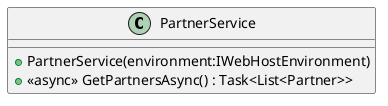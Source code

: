 @startuml
class PartnerService {
    + PartnerService(environment:IWebHostEnvironment)
    + <<async>> GetPartnersAsync() : Task<List<Partner>>
}
@enduml
